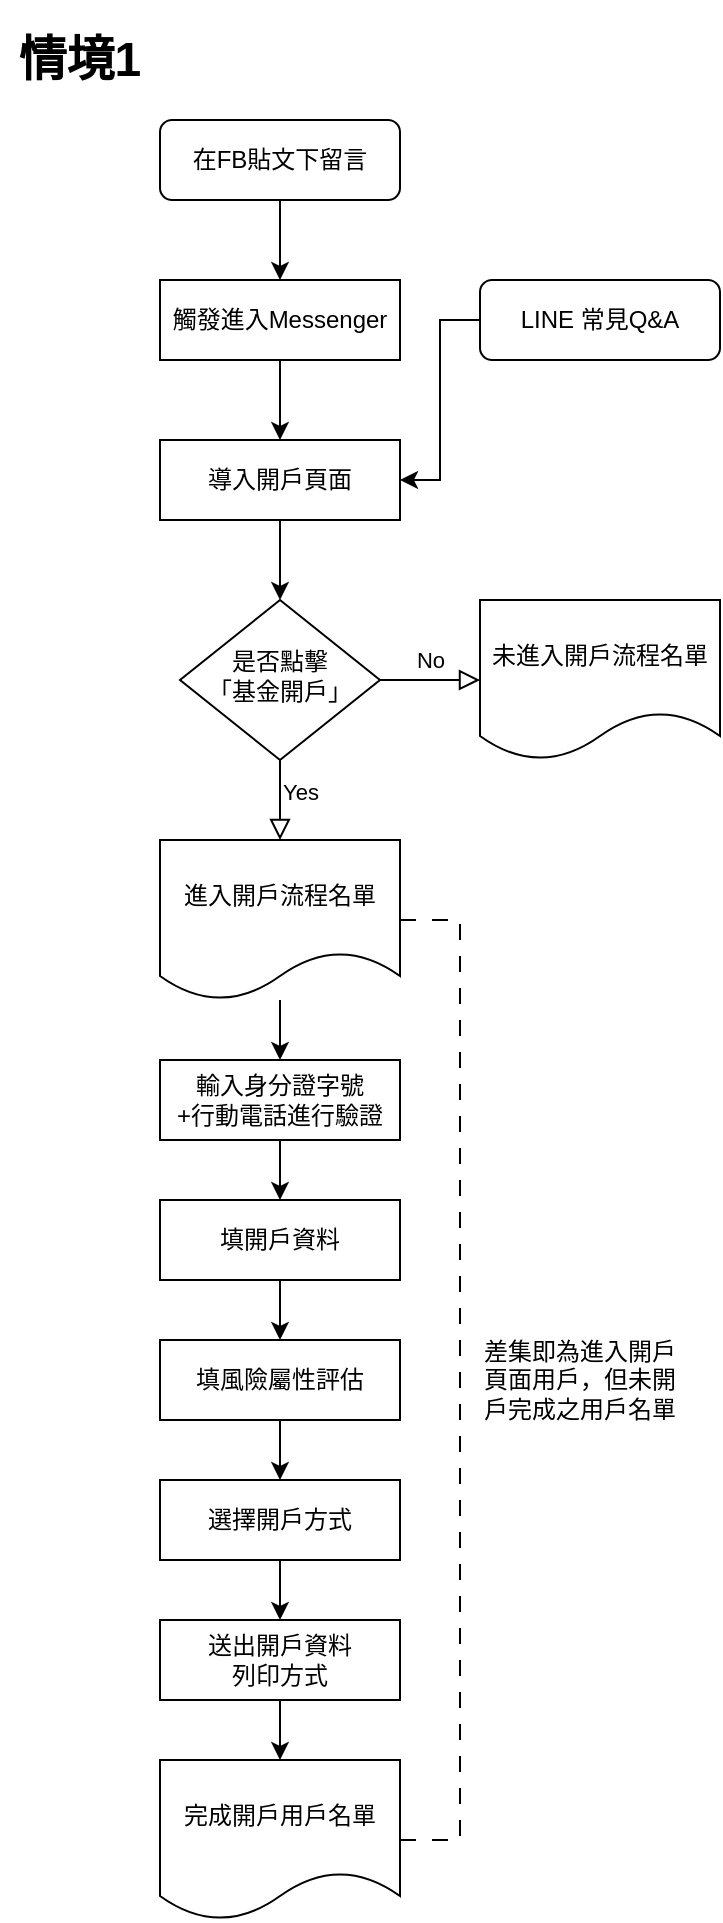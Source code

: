 <mxfile version="20.8.5" type="github">
  <diagram id="C5RBs43oDa-KdzZeNtuy" name="Page-1">
    <mxGraphModel dx="794" dy="430" grid="1" gridSize="10" guides="1" tooltips="1" connect="1" arrows="1" fold="1" page="1" pageScale="1" pageWidth="1654" pageHeight="2336" math="0" shadow="0">
      <root>
        <mxCell id="WIyWlLk6GJQsqaUBKTNV-0" />
        <mxCell id="WIyWlLk6GJQsqaUBKTNV-1" parent="WIyWlLk6GJQsqaUBKTNV-0" />
        <mxCell id="Nn8TXePmvKGlWGgcYUv--5" style="edgeStyle=orthogonalEdgeStyle;rounded=0;orthogonalLoop=1;jettySize=auto;html=1;exitX=0.5;exitY=1;exitDx=0;exitDy=0;entryX=0.5;entryY=0;entryDx=0;entryDy=0;" parent="WIyWlLk6GJQsqaUBKTNV-1" source="WIyWlLk6GJQsqaUBKTNV-3" target="Nn8TXePmvKGlWGgcYUv--2" edge="1">
          <mxGeometry relative="1" as="geometry" />
        </mxCell>
        <mxCell id="WIyWlLk6GJQsqaUBKTNV-3" value="在FB貼文下留言" style="rounded=1;whiteSpace=wrap;html=1;fontSize=12;glass=0;strokeWidth=1;shadow=0;" parent="WIyWlLk6GJQsqaUBKTNV-1" vertex="1">
          <mxGeometry x="160" y="80" width="120" height="40" as="geometry" />
        </mxCell>
        <mxCell id="WIyWlLk6GJQsqaUBKTNV-5" value="No" style="edgeStyle=orthogonalEdgeStyle;rounded=0;html=1;jettySize=auto;orthogonalLoop=1;fontSize=11;endArrow=block;endFill=0;endSize=8;strokeWidth=1;shadow=0;labelBackgroundColor=none;entryX=0;entryY=0.5;entryDx=0;entryDy=0;" parent="WIyWlLk6GJQsqaUBKTNV-1" source="F8rGp5MFDNNluXmm4fas-1" target="F8rGp5MFDNNluXmm4fas-3" edge="1">
          <mxGeometry y="10" relative="1" as="geometry">
            <mxPoint as="offset" />
            <mxPoint x="330" y="360" as="targetPoint" />
          </mxGeometry>
        </mxCell>
        <mxCell id="WIyWlLk6GJQsqaUBKTNV-9" value="Yes" style="edgeStyle=orthogonalEdgeStyle;rounded=0;html=1;jettySize=auto;orthogonalLoop=1;fontSize=11;endArrow=block;endFill=0;endSize=8;strokeWidth=1;shadow=0;labelBackgroundColor=none;exitX=0.5;exitY=1;exitDx=0;exitDy=0;entryX=0.5;entryY=0;entryDx=0;entryDy=0;" parent="WIyWlLk6GJQsqaUBKTNV-1" source="F8rGp5MFDNNluXmm4fas-1" target="F8rGp5MFDNNluXmm4fas-6" edge="1">
          <mxGeometry x="-0.2" y="10" relative="1" as="geometry">
            <mxPoint as="offset" />
          </mxGeometry>
        </mxCell>
        <mxCell id="Nn8TXePmvKGlWGgcYUv--7" style="edgeStyle=orthogonalEdgeStyle;rounded=0;orthogonalLoop=1;jettySize=auto;html=1;exitX=0.5;exitY=1;exitDx=0;exitDy=0;entryX=0.5;entryY=0;entryDx=0;entryDy=0;" parent="WIyWlLk6GJQsqaUBKTNV-1" source="Nn8TXePmvKGlWGgcYUv--2" target="Nn8TXePmvKGlWGgcYUv--6" edge="1">
          <mxGeometry relative="1" as="geometry" />
        </mxCell>
        <mxCell id="Nn8TXePmvKGlWGgcYUv--2" value="觸發進入Messenger" style="rounded=0;whiteSpace=wrap;html=1;" parent="WIyWlLk6GJQsqaUBKTNV-1" vertex="1">
          <mxGeometry x="160" y="160" width="120" height="40" as="geometry" />
        </mxCell>
        <mxCell id="F8rGp5MFDNNluXmm4fas-2" style="edgeStyle=orthogonalEdgeStyle;rounded=0;orthogonalLoop=1;jettySize=auto;html=1;exitX=0.5;exitY=1;exitDx=0;exitDy=0;entryX=0.5;entryY=0;entryDx=0;entryDy=0;" edge="1" parent="WIyWlLk6GJQsqaUBKTNV-1" source="Nn8TXePmvKGlWGgcYUv--6" target="F8rGp5MFDNNluXmm4fas-1">
          <mxGeometry relative="1" as="geometry" />
        </mxCell>
        <mxCell id="Nn8TXePmvKGlWGgcYUv--6" value="導入開戶頁面" style="rounded=0;whiteSpace=wrap;html=1;" parent="WIyWlLk6GJQsqaUBKTNV-1" vertex="1">
          <mxGeometry x="160" y="240" width="120" height="40" as="geometry" />
        </mxCell>
        <mxCell id="F8rGp5MFDNNluXmm4fas-0" value="&lt;h1&gt;情境1&lt;/h1&gt;" style="text;html=1;strokeColor=none;fillColor=none;spacing=5;spacingTop=-20;whiteSpace=wrap;overflow=hidden;rounded=0;align=center;" vertex="1" parent="WIyWlLk6GJQsqaUBKTNV-1">
          <mxGeometry x="80" y="30" width="80" height="40" as="geometry" />
        </mxCell>
        <mxCell id="F8rGp5MFDNNluXmm4fas-1" value="是否點擊&lt;br&gt;「基金開戶」" style="rhombus;whiteSpace=wrap;html=1;shadow=0;fontFamily=Helvetica;fontSize=12;align=center;strokeWidth=1;spacing=6;spacingTop=-4;" vertex="1" parent="WIyWlLk6GJQsqaUBKTNV-1">
          <mxGeometry x="170" y="320" width="100" height="80" as="geometry" />
        </mxCell>
        <mxCell id="F8rGp5MFDNNluXmm4fas-3" value="未進入開戶流程名單" style="shape=document;whiteSpace=wrap;html=1;boundedLbl=1;" vertex="1" parent="WIyWlLk6GJQsqaUBKTNV-1">
          <mxGeometry x="320" y="320" width="120" height="80" as="geometry" />
        </mxCell>
        <mxCell id="F8rGp5MFDNNluXmm4fas-15" style="edgeStyle=orthogonalEdgeStyle;rounded=0;orthogonalLoop=1;jettySize=auto;html=1;entryX=0.5;entryY=0;entryDx=0;entryDy=0;" edge="1" parent="WIyWlLk6GJQsqaUBKTNV-1" source="F8rGp5MFDNNluXmm4fas-6" target="F8rGp5MFDNNluXmm4fas-9">
          <mxGeometry relative="1" as="geometry" />
        </mxCell>
        <mxCell id="F8rGp5MFDNNluXmm4fas-25" style="edgeStyle=orthogonalEdgeStyle;rounded=0;orthogonalLoop=1;jettySize=auto;html=1;entryX=1;entryY=0.5;entryDx=0;entryDy=0;dashed=1;dashPattern=8 8;endArrow=none;endFill=0;" edge="1" parent="WIyWlLk6GJQsqaUBKTNV-1" source="F8rGp5MFDNNluXmm4fas-6" target="F8rGp5MFDNNluXmm4fas-22">
          <mxGeometry relative="1" as="geometry">
            <Array as="points">
              <mxPoint x="310" y="480" />
              <mxPoint x="310" y="940" />
            </Array>
          </mxGeometry>
        </mxCell>
        <mxCell id="F8rGp5MFDNNluXmm4fas-6" value="進入開戶流程名單" style="shape=document;whiteSpace=wrap;html=1;boundedLbl=1;" vertex="1" parent="WIyWlLk6GJQsqaUBKTNV-1">
          <mxGeometry x="160" y="440" width="120" height="80" as="geometry" />
        </mxCell>
        <mxCell id="F8rGp5MFDNNluXmm4fas-8" style="edgeStyle=orthogonalEdgeStyle;rounded=0;orthogonalLoop=1;jettySize=auto;html=1;entryX=1;entryY=0.5;entryDx=0;entryDy=0;" edge="1" parent="WIyWlLk6GJQsqaUBKTNV-1" source="F8rGp5MFDNNluXmm4fas-7" target="Nn8TXePmvKGlWGgcYUv--6">
          <mxGeometry relative="1" as="geometry" />
        </mxCell>
        <mxCell id="F8rGp5MFDNNluXmm4fas-7" value="LINE 常見Q&amp;amp;A" style="rounded=1;whiteSpace=wrap;html=1;fontSize=12;glass=0;strokeWidth=1;shadow=0;" vertex="1" parent="WIyWlLk6GJQsqaUBKTNV-1">
          <mxGeometry x="320" y="160" width="120" height="40" as="geometry" />
        </mxCell>
        <mxCell id="F8rGp5MFDNNluXmm4fas-16" style="edgeStyle=orthogonalEdgeStyle;rounded=0;orthogonalLoop=1;jettySize=auto;html=1;exitX=0.5;exitY=1;exitDx=0;exitDy=0;entryX=0.5;entryY=0;entryDx=0;entryDy=0;" edge="1" parent="WIyWlLk6GJQsqaUBKTNV-1" source="F8rGp5MFDNNluXmm4fas-9" target="F8rGp5MFDNNluXmm4fas-10">
          <mxGeometry relative="1" as="geometry" />
        </mxCell>
        <mxCell id="F8rGp5MFDNNluXmm4fas-9" value="輸入身分證字號&lt;br&gt;+行動電話進行驗證" style="rounded=0;whiteSpace=wrap;html=1;" vertex="1" parent="WIyWlLk6GJQsqaUBKTNV-1">
          <mxGeometry x="160" y="550" width="120" height="40" as="geometry" />
        </mxCell>
        <mxCell id="F8rGp5MFDNNluXmm4fas-17" style="edgeStyle=orthogonalEdgeStyle;rounded=0;orthogonalLoop=1;jettySize=auto;html=1;exitX=0.5;exitY=1;exitDx=0;exitDy=0;entryX=0.5;entryY=0;entryDx=0;entryDy=0;" edge="1" parent="WIyWlLk6GJQsqaUBKTNV-1" source="F8rGp5MFDNNluXmm4fas-10" target="F8rGp5MFDNNluXmm4fas-11">
          <mxGeometry relative="1" as="geometry" />
        </mxCell>
        <mxCell id="F8rGp5MFDNNluXmm4fas-10" value="填開戶資料" style="rounded=0;whiteSpace=wrap;html=1;" vertex="1" parent="WIyWlLk6GJQsqaUBKTNV-1">
          <mxGeometry x="160" y="620" width="120" height="40" as="geometry" />
        </mxCell>
        <mxCell id="F8rGp5MFDNNluXmm4fas-19" style="edgeStyle=orthogonalEdgeStyle;rounded=0;orthogonalLoop=1;jettySize=auto;html=1;exitX=0.5;exitY=1;exitDx=0;exitDy=0;" edge="1" parent="WIyWlLk6GJQsqaUBKTNV-1" source="F8rGp5MFDNNluXmm4fas-11" target="F8rGp5MFDNNluXmm4fas-18">
          <mxGeometry relative="1" as="geometry" />
        </mxCell>
        <mxCell id="F8rGp5MFDNNluXmm4fas-11" value="填風險屬性評估" style="rounded=0;whiteSpace=wrap;html=1;" vertex="1" parent="WIyWlLk6GJQsqaUBKTNV-1">
          <mxGeometry x="160" y="690" width="120" height="40" as="geometry" />
        </mxCell>
        <mxCell id="F8rGp5MFDNNluXmm4fas-21" style="edgeStyle=orthogonalEdgeStyle;rounded=0;orthogonalLoop=1;jettySize=auto;html=1;entryX=0.5;entryY=0;entryDx=0;entryDy=0;" edge="1" parent="WIyWlLk6GJQsqaUBKTNV-1" source="F8rGp5MFDNNluXmm4fas-18" target="F8rGp5MFDNNluXmm4fas-20">
          <mxGeometry relative="1" as="geometry">
            <mxPoint x="220" y="820" as="targetPoint" />
          </mxGeometry>
        </mxCell>
        <mxCell id="F8rGp5MFDNNluXmm4fas-18" value="選擇開戶方式" style="rounded=0;whiteSpace=wrap;html=1;" vertex="1" parent="WIyWlLk6GJQsqaUBKTNV-1">
          <mxGeometry x="160" y="760" width="120" height="40" as="geometry" />
        </mxCell>
        <mxCell id="F8rGp5MFDNNluXmm4fas-23" value="" style="edgeStyle=orthogonalEdgeStyle;rounded=0;orthogonalLoop=1;jettySize=auto;html=1;" edge="1" parent="WIyWlLk6GJQsqaUBKTNV-1" source="F8rGp5MFDNNluXmm4fas-20" target="F8rGp5MFDNNluXmm4fas-22">
          <mxGeometry relative="1" as="geometry" />
        </mxCell>
        <mxCell id="F8rGp5MFDNNluXmm4fas-20" value="送出開戶資料&lt;br&gt;列印方式" style="rounded=0;whiteSpace=wrap;html=1;" vertex="1" parent="WIyWlLk6GJQsqaUBKTNV-1">
          <mxGeometry x="160" y="830" width="120" height="40" as="geometry" />
        </mxCell>
        <mxCell id="F8rGp5MFDNNluXmm4fas-22" value="完成開戶用戶名單" style="shape=document;whiteSpace=wrap;html=1;boundedLbl=1;" vertex="1" parent="WIyWlLk6GJQsqaUBKTNV-1">
          <mxGeometry x="160" y="900" width="120" height="80" as="geometry" />
        </mxCell>
        <mxCell id="F8rGp5MFDNNluXmm4fas-26" value="差集即為進入開戶頁面用戶，但未開戶完成之用戶名單" style="text;html=1;strokeColor=none;fillColor=none;align=center;verticalAlign=middle;whiteSpace=wrap;rounded=0;" vertex="1" parent="WIyWlLk6GJQsqaUBKTNV-1">
          <mxGeometry x="320" y="663.75" width="100" height="92.5" as="geometry" />
        </mxCell>
      </root>
    </mxGraphModel>
  </diagram>
</mxfile>
